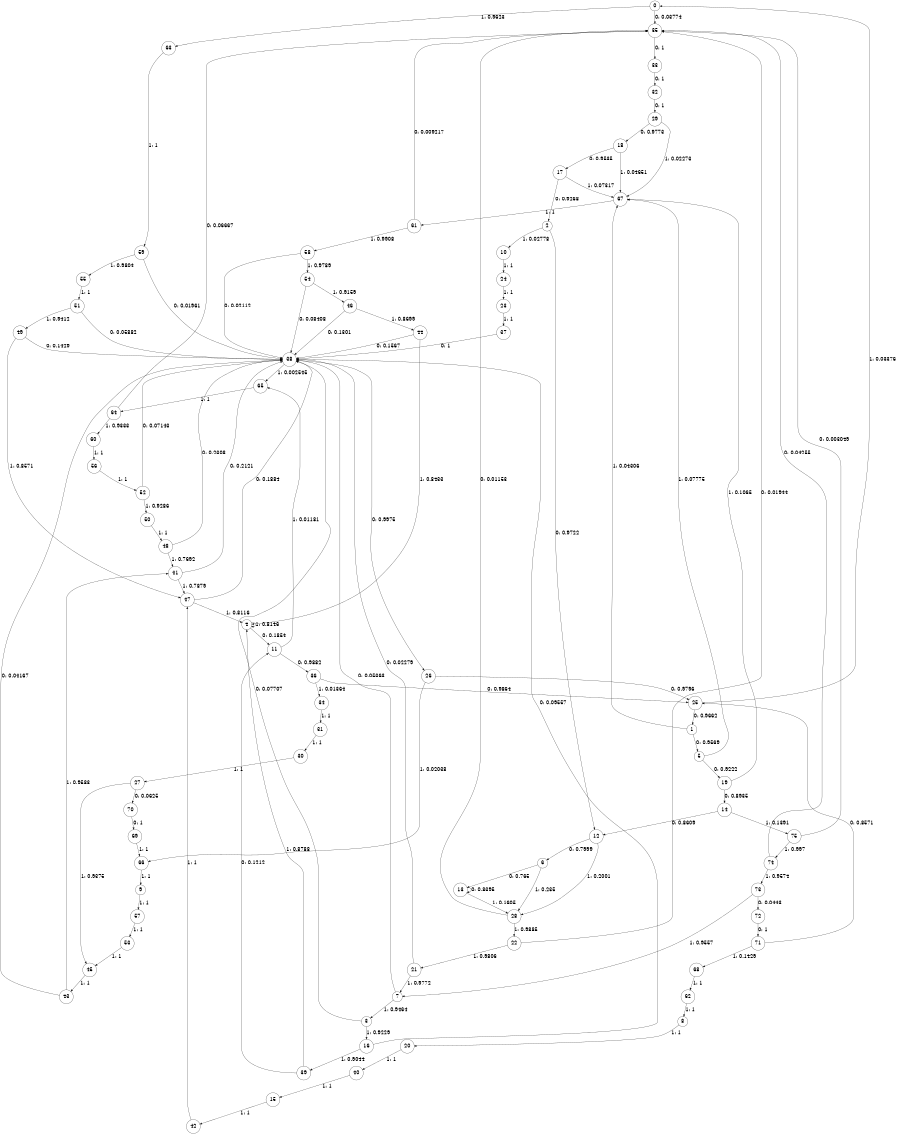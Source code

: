 digraph "ch3_face_grouped_diff_L14" {
size = "6,8.5";
ratio = "fill";
node [shape = circle];
node [fontsize = 24];
edge [fontsize = 24];
0 -> 35 [label = "0: 0.03774  "];
0 -> 63 [label = "1: 0.9623   "];
1 -> 5 [label = "0: 0.9569   "];
1 -> 67 [label = "1: 0.04306  "];
2 -> 12 [label = "0: 0.9722   "];
2 -> 10 [label = "1: 0.02778  "];
3 -> 38 [label = "0: 0.07707  "];
3 -> 16 [label = "1: 0.9229   "];
4 -> 11 [label = "0: 0.1854   "];
4 -> 4 [label = "1: 0.8146   "];
5 -> 19 [label = "0: 0.9222   "];
5 -> 67 [label = "1: 0.07775  "];
6 -> 13 [label = "0: 0.765    "];
6 -> 28 [label = "1: 0.235    "];
7 -> 38 [label = "0: 0.05363  "];
7 -> 3 [label = "1: 0.9464   "];
8 -> 20 [label = "1: 1        "];
9 -> 57 [label = "1: 1        "];
10 -> 24 [label = "1: 1        "];
11 -> 36 [label = "0: 0.9882   "];
11 -> 65 [label = "1: 0.01181  "];
12 -> 6 [label = "0: 0.7999   "];
12 -> 28 [label = "1: 0.2001   "];
13 -> 13 [label = "0: 0.8395   "];
13 -> 28 [label = "1: 0.1605   "];
14 -> 12 [label = "0: 0.8609   "];
14 -> 75 [label = "1: 0.1391   "];
15 -> 42 [label = "1: 1        "];
16 -> 38 [label = "0: 0.09557  "];
16 -> 39 [label = "1: 0.9044   "];
17 -> 2 [label = "0: 0.9268   "];
17 -> 67 [label = "1: 0.07317  "];
18 -> 17 [label = "0: 0.9535   "];
18 -> 67 [label = "1: 0.04651  "];
19 -> 14 [label = "0: 0.8935   "];
19 -> 67 [label = "1: 0.1065   "];
20 -> 40 [label = "1: 1        "];
21 -> 38 [label = "0: 0.02279  "];
21 -> 7 [label = "1: 0.9772   "];
22 -> 35 [label = "0: 0.01944  "];
22 -> 21 [label = "1: 0.9806   "];
23 -> 37 [label = "1: 1        "];
24 -> 23 [label = "1: 1        "];
25 -> 1 [label = "0: 0.9662   "];
25 -> 0 [label = "1: 0.03376  "];
26 -> 25 [label = "0: 0.9796   "];
26 -> 66 [label = "1: 0.02038  "];
27 -> 70 [label = "0: 0.0625   "];
27 -> 45 [label = "1: 0.9375   "];
28 -> 35 [label = "0: 0.01153  "];
28 -> 22 [label = "1: 0.9885   "];
29 -> 18 [label = "0: 0.9773   "];
29 -> 67 [label = "1: 0.02273  "];
30 -> 27 [label = "1: 1        "];
31 -> 30 [label = "1: 1        "];
32 -> 29 [label = "0: 1        "];
33 -> 32 [label = "0: 1        "];
34 -> 31 [label = "1: 1        "];
35 -> 33 [label = "0: 1        "];
36 -> 25 [label = "0: 0.9864   "];
36 -> 34 [label = "1: 0.01364  "];
37 -> 38 [label = "0: 1        "];
38 -> 26 [label = "0: 0.9975   "];
38 -> 65 [label = "1: 0.002545  "];
39 -> 11 [label = "0: 0.1212   "];
39 -> 4 [label = "1: 0.8788   "];
40 -> 15 [label = "1: 1        "];
41 -> 38 [label = "0: 0.2121   "];
41 -> 47 [label = "1: 0.7879   "];
42 -> 47 [label = "1: 1        "];
43 -> 38 [label = "0: 0.04167  "];
43 -> 41 [label = "1: 0.9583   "];
44 -> 38 [label = "0: 0.1567   "];
44 -> 4 [label = "1: 0.8433   "];
45 -> 43 [label = "1: 1        "];
46 -> 38 [label = "0: 0.1301   "];
46 -> 44 [label = "1: 0.8699   "];
47 -> 38 [label = "0: 0.1884   "];
47 -> 4 [label = "1: 0.8116   "];
48 -> 38 [label = "0: 0.2308   "];
48 -> 41 [label = "1: 0.7692   "];
49 -> 38 [label = "0: 0.1429   "];
49 -> 47 [label = "1: 0.8571   "];
50 -> 48 [label = "1: 1        "];
51 -> 38 [label = "0: 0.05882  "];
51 -> 49 [label = "1: 0.9412   "];
52 -> 38 [label = "0: 0.07143  "];
52 -> 50 [label = "1: 0.9286   "];
53 -> 45 [label = "1: 1        "];
54 -> 38 [label = "0: 0.08408  "];
54 -> 46 [label = "1: 0.9159   "];
55 -> 51 [label = "1: 1        "];
56 -> 52 [label = "1: 1        "];
57 -> 53 [label = "1: 1        "];
58 -> 38 [label = "0: 0.02112  "];
58 -> 54 [label = "1: 0.9789   "];
59 -> 38 [label = "0: 0.01961  "];
59 -> 55 [label = "1: 0.9804   "];
60 -> 56 [label = "1: 1        "];
61 -> 35 [label = "0: 0.009217  "];
61 -> 58 [label = "1: 0.9908   "];
62 -> 8 [label = "1: 1        "];
63 -> 59 [label = "1: 1        "];
64 -> 35 [label = "0: 0.06667  "];
64 -> 60 [label = "1: 0.9333   "];
65 -> 64 [label = "1: 1        "];
66 -> 9 [label = "1: 1        "];
67 -> 61 [label = "1: 1        "];
68 -> 62 [label = "1: 1        "];
69 -> 66 [label = "1: 1        "];
70 -> 69 [label = "0: 1        "];
71 -> 25 [label = "0: 0.8571   "];
71 -> 68 [label = "1: 0.1429   "];
72 -> 71 [label = "0: 1        "];
73 -> 72 [label = "0: 0.0443   "];
73 -> 7 [label = "1: 0.9557   "];
74 -> 35 [label = "0: 0.04255  "];
74 -> 73 [label = "1: 0.9574   "];
75 -> 35 [label = "0: 0.003049  "];
75 -> 74 [label = "1: 0.997    "];
}